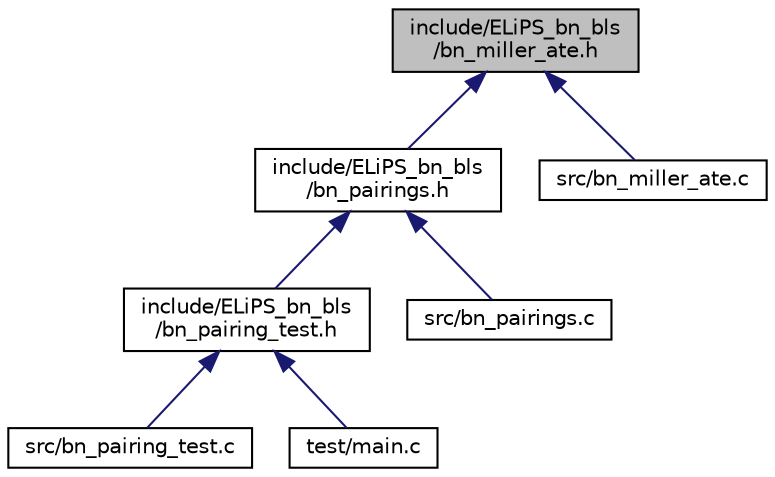 digraph "include/ELiPS_bn_bls/bn_miller_ate.h"
{
  edge [fontname="Helvetica",fontsize="10",labelfontname="Helvetica",labelfontsize="10"];
  node [fontname="Helvetica",fontsize="10",shape=record];
  Node24 [label="include/ELiPS_bn_bls\l/bn_miller_ate.h",height=0.2,width=0.4,color="black", fillcolor="grey75", style="filled", fontcolor="black"];
  Node24 -> Node25 [dir="back",color="midnightblue",fontsize="10",style="solid"];
  Node25 [label="include/ELiPS_bn_bls\l/bn_pairings.h",height=0.2,width=0.4,color="black", fillcolor="white", style="filled",URL="$bn__pairings_8h.html"];
  Node25 -> Node26 [dir="back",color="midnightblue",fontsize="10",style="solid"];
  Node26 [label="include/ELiPS_bn_bls\l/bn_pairing_test.h",height=0.2,width=0.4,color="black", fillcolor="white", style="filled",URL="$bn__pairing__test_8h.html"];
  Node26 -> Node27 [dir="back",color="midnightblue",fontsize="10",style="solid"];
  Node27 [label="src/bn_pairing_test.c",height=0.2,width=0.4,color="black", fillcolor="white", style="filled",URL="$bn__pairing__test_8c.html"];
  Node26 -> Node28 [dir="back",color="midnightblue",fontsize="10",style="solid"];
  Node28 [label="test/main.c",height=0.2,width=0.4,color="black", fillcolor="white", style="filled",URL="$main_8c.html"];
  Node25 -> Node29 [dir="back",color="midnightblue",fontsize="10",style="solid"];
  Node29 [label="src/bn_pairings.c",height=0.2,width=0.4,color="black", fillcolor="white", style="filled",URL="$bn__pairings_8c.html"];
  Node24 -> Node30 [dir="back",color="midnightblue",fontsize="10",style="solid"];
  Node30 [label="src/bn_miller_ate.c",height=0.2,width=0.4,color="black", fillcolor="white", style="filled",URL="$bn__miller__ate_8c.html"];
}
